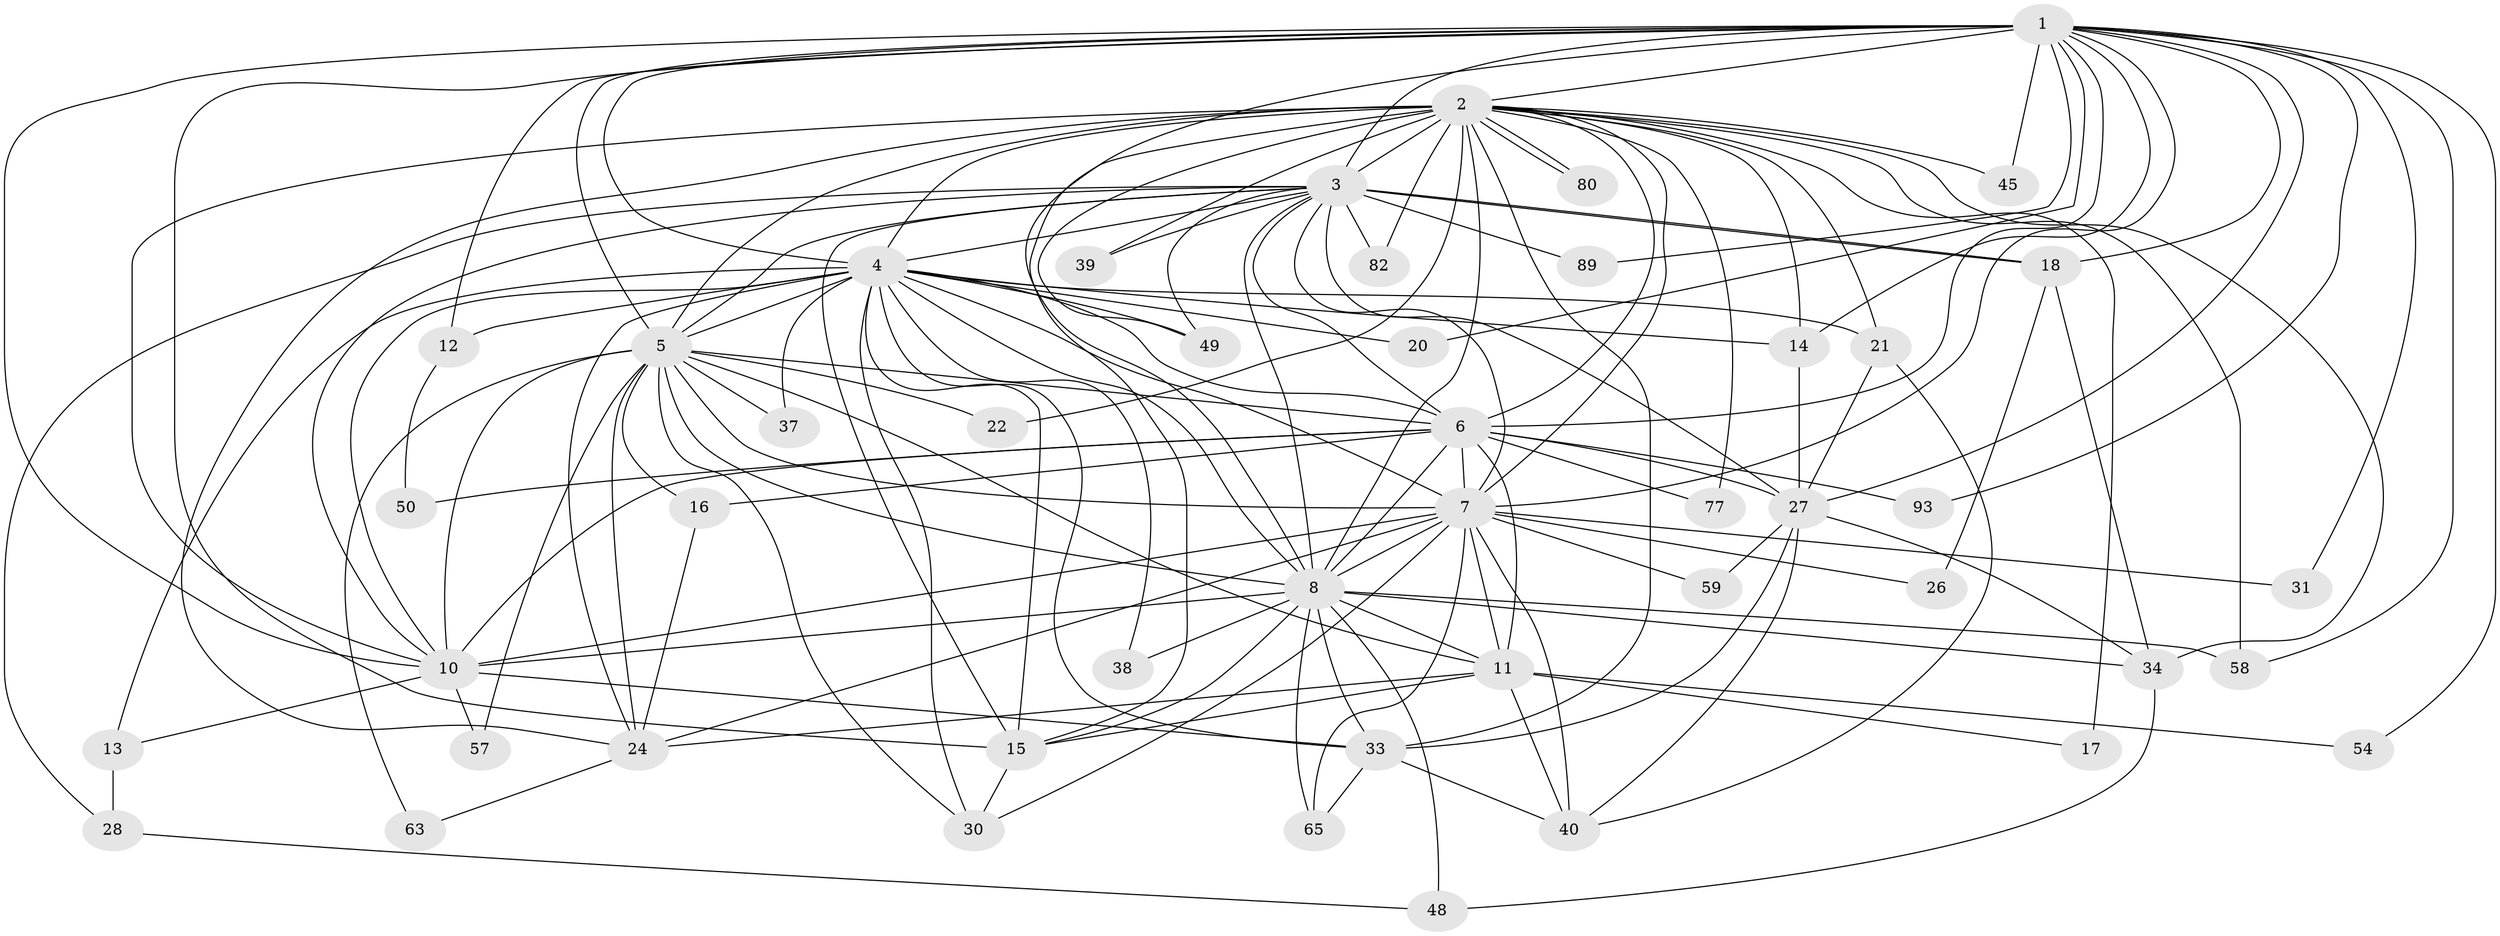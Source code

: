 // original degree distribution, {22: 0.010526315789473684, 24: 0.021052631578947368, 25: 0.010526315789473684, 19: 0.021052631578947368, 16: 0.021052631578947368, 17: 0.010526315789473684, 13: 0.010526315789473684, 7: 0.010526315789473684, 3: 0.18947368421052632, 4: 0.07368421052631578, 6: 0.031578947368421054, 2: 0.5473684210526316, 9: 0.010526315789473684, 5: 0.031578947368421054}
// Generated by graph-tools (version 1.1) at 2025/14/03/09/25 04:14:05]
// undirected, 47 vertices, 141 edges
graph export_dot {
graph [start="1"]
  node [color=gray90,style=filled];
  1 [super="+64"];
  2 [super="+52+56+9+43+42"];
  3 [super="+60+53"];
  4 [super="+72"];
  5;
  6 [super="+55"];
  7;
  8 [super="+29+73+76"];
  10 [super="+67"];
  11 [super="+84+47+19"];
  12;
  13;
  14 [super="+88+32"];
  15 [super="+78+36"];
  16;
  17;
  18 [super="+23"];
  20;
  21 [super="+70"];
  22;
  24 [super="+25"];
  26;
  27;
  28;
  30 [super="+83"];
  31;
  33 [super="+44"];
  34 [super="+79"];
  37;
  38;
  39;
  40 [super="+68+71"];
  45;
  48;
  49 [super="+62+61"];
  50;
  54;
  57;
  58 [super="+90"];
  59;
  63;
  65 [super="+92"];
  77;
  80;
  82;
  89;
  93;
  1 -- 2 [weight=2];
  1 -- 3;
  1 -- 4;
  1 -- 5 [weight=2];
  1 -- 6;
  1 -- 7;
  1 -- 8;
  1 -- 10;
  1 -- 12;
  1 -- 15;
  1 -- 20;
  1 -- 27;
  1 -- 31;
  1 -- 45;
  1 -- 54;
  1 -- 89;
  1 -- 93;
  1 -- 58;
  1 -- 18;
  1 -- 14;
  2 -- 3 [weight=6];
  2 -- 4 [weight=3];
  2 -- 5 [weight=3];
  2 -- 6 [weight=2];
  2 -- 7 [weight=2];
  2 -- 8 [weight=3];
  2 -- 10 [weight=2];
  2 -- 17;
  2 -- 21 [weight=2];
  2 -- 33;
  2 -- 58;
  2 -- 80;
  2 -- 80;
  2 -- 49;
  2 -- 34;
  2 -- 39;
  2 -- 45;
  2 -- 14;
  2 -- 77;
  2 -- 82;
  2 -- 22;
  2 -- 24;
  2 -- 15;
  3 -- 4 [weight=2];
  3 -- 5;
  3 -- 6;
  3 -- 7;
  3 -- 8;
  3 -- 10;
  3 -- 18 [weight=3];
  3 -- 18;
  3 -- 27;
  3 -- 28;
  3 -- 39;
  3 -- 49;
  3 -- 82;
  3 -- 89;
  3 -- 15;
  4 -- 5;
  4 -- 6;
  4 -- 7;
  4 -- 8 [weight=2];
  4 -- 10;
  4 -- 12;
  4 -- 13;
  4 -- 14 [weight=2];
  4 -- 20;
  4 -- 21;
  4 -- 37;
  4 -- 38;
  4 -- 49 [weight=2];
  4 -- 24;
  4 -- 33;
  4 -- 15;
  4 -- 30;
  5 -- 6;
  5 -- 7;
  5 -- 8;
  5 -- 10;
  5 -- 16;
  5 -- 22;
  5 -- 30;
  5 -- 37;
  5 -- 57;
  5 -- 63;
  5 -- 24;
  5 -- 11;
  6 -- 7;
  6 -- 8 [weight=2];
  6 -- 10;
  6 -- 11;
  6 -- 16;
  6 -- 50;
  6 -- 77;
  6 -- 93;
  6 -- 27;
  7 -- 8;
  7 -- 10;
  7 -- 11;
  7 -- 24;
  7 -- 26;
  7 -- 31;
  7 -- 40;
  7 -- 59;
  7 -- 65;
  7 -- 30;
  8 -- 10 [weight=2];
  8 -- 34;
  8 -- 38;
  8 -- 48;
  8 -- 65;
  8 -- 11;
  8 -- 33;
  8 -- 58;
  8 -- 15;
  10 -- 13;
  10 -- 57;
  10 -- 33;
  11 -- 15;
  11 -- 17;
  11 -- 40;
  11 -- 24;
  11 -- 54;
  12 -- 50;
  13 -- 28;
  14 -- 27;
  15 -- 30;
  16 -- 24;
  18 -- 34;
  18 -- 26;
  21 -- 40;
  21 -- 27;
  24 -- 63;
  27 -- 33;
  27 -- 34;
  27 -- 59;
  27 -- 40;
  28 -- 48;
  33 -- 65;
  33 -- 40;
  34 -- 48;
}
